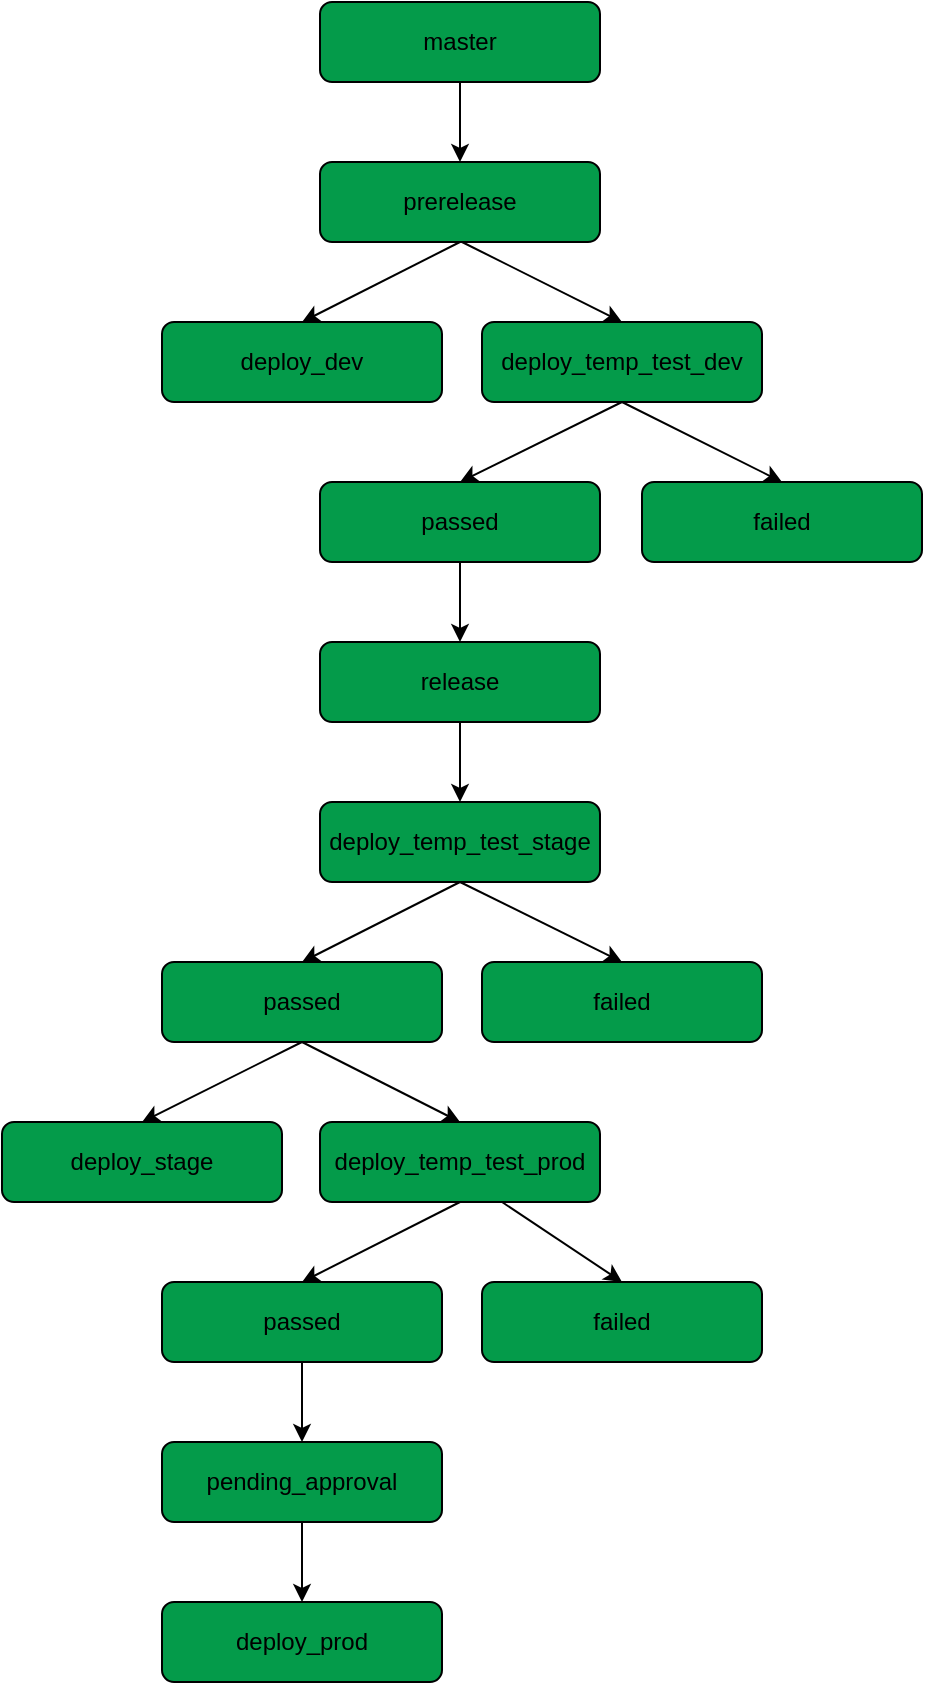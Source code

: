 <mxfile version="13.1.3">
    <diagram id="6hGFLwfOUW9BJ-s0fimq" name="Page-1">
        <mxGraphModel dx="637" dy="698" grid="1" gridSize="10" guides="1" tooltips="1" connect="1" arrows="1" fold="1" page="1" pageScale="1" pageWidth="827" pageHeight="1169" math="0" shadow="0">
            <root>
                <mxCell id="0"/>
                <mxCell id="1" parent="0"/>
                <mxCell id="19" value="" style="edgeStyle=orthogonalEdgeStyle;rounded=0;orthogonalLoop=1;jettySize=auto;html=1;" parent="1" source="2" target="6" edge="1">
                    <mxGeometry relative="1" as="geometry"/>
                </mxCell>
                <mxCell id="2" value="master" style="rounded=1;whiteSpace=wrap;html=1;fillColor=#049B4A;" parent="1" vertex="1">
                    <mxGeometry x="339" y="40" width="140" height="40" as="geometry"/>
                </mxCell>
                <mxCell id="3" value="deploy_prod" style="rounded=1;whiteSpace=wrap;html=1;fillColor=#049B4A;" parent="1" vertex="1">
                    <mxGeometry x="260" y="840" width="140" height="40" as="geometry"/>
                </mxCell>
                <mxCell id="5" value="deploy_dev" style="rounded=1;whiteSpace=wrap;html=1;fillColor=#049B4A;" parent="1" vertex="1">
                    <mxGeometry x="260" y="200" width="140" height="40" as="geometry"/>
                </mxCell>
                <mxCell id="6" value="prerelease" style="rounded=1;whiteSpace=wrap;html=1;fillColor=#049B4A;" parent="1" vertex="1">
                    <mxGeometry x="339" y="120" width="140" height="40" as="geometry"/>
                </mxCell>
                <mxCell id="28" value="" style="edgeStyle=orthogonalEdgeStyle;rounded=0;orthogonalLoop=1;jettySize=auto;html=1;" parent="1" source="7" target="11" edge="1">
                    <mxGeometry relative="1" as="geometry"/>
                </mxCell>
                <mxCell id="7" value="release" style="rounded=1;whiteSpace=wrap;html=1;fillColor=#049B4A;" parent="1" vertex="1">
                    <mxGeometry x="339" y="360" width="140" height="40" as="geometry"/>
                </mxCell>
                <mxCell id="33" value="" style="edgeStyle=orthogonalEdgeStyle;rounded=0;orthogonalLoop=1;jettySize=auto;html=1;" parent="1" source="8" target="18" edge="1">
                    <mxGeometry relative="1" as="geometry"/>
                </mxCell>
                <mxCell id="8" value="passed" style="rounded=1;whiteSpace=wrap;html=1;fillColor=#049B4A;" parent="1" vertex="1">
                    <mxGeometry x="260" y="680" width="140" height="40" as="geometry"/>
                </mxCell>
                <mxCell id="9" value="deploy_stage" style="rounded=1;whiteSpace=wrap;html=1;fillColor=#049B4A;" parent="1" vertex="1">
                    <mxGeometry x="180" y="600" width="140" height="40" as="geometry"/>
                </mxCell>
                <mxCell id="10" value="deploy_temp_test_dev" style="rounded=1;whiteSpace=wrap;html=1;fillColor=#049B4A;" parent="1" vertex="1">
                    <mxGeometry x="420" y="200" width="140" height="40" as="geometry"/>
                </mxCell>
                <mxCell id="11" value="deploy_temp_test_stage" style="rounded=1;whiteSpace=wrap;html=1;fillColor=#049B4A;" parent="1" vertex="1">
                    <mxGeometry x="339" y="440" width="140" height="40" as="geometry"/>
                </mxCell>
                <mxCell id="12" value="deploy_temp_test_prod" style="rounded=1;whiteSpace=wrap;html=1;fillColor=#049B4A;" parent="1" vertex="1">
                    <mxGeometry x="339" y="600" width="140" height="40" as="geometry"/>
                </mxCell>
                <mxCell id="27" value="" style="edgeStyle=orthogonalEdgeStyle;rounded=0;orthogonalLoop=1;jettySize=auto;html=1;" parent="1" source="13" target="7" edge="1">
                    <mxGeometry relative="1" as="geometry"/>
                </mxCell>
                <mxCell id="13" value="passed" style="rounded=1;whiteSpace=wrap;html=1;fillColor=#049B4A;" parent="1" vertex="1">
                    <mxGeometry x="339" y="280" width="140" height="40" as="geometry"/>
                </mxCell>
                <mxCell id="14" value="passed" style="rounded=1;whiteSpace=wrap;html=1;fillColor=#049B4A;" parent="1" vertex="1">
                    <mxGeometry x="260" y="520" width="140" height="40" as="geometry"/>
                </mxCell>
                <mxCell id="15" value="failed" style="rounded=1;whiteSpace=wrap;html=1;fillColor=#049B4A;" parent="1" vertex="1">
                    <mxGeometry x="500" y="280" width="140" height="40" as="geometry"/>
                </mxCell>
                <mxCell id="16" value="failed" style="rounded=1;whiteSpace=wrap;html=1;fillColor=#049B4A;" parent="1" vertex="1">
                    <mxGeometry x="420" y="520" width="140" height="40" as="geometry"/>
                </mxCell>
                <mxCell id="17" value="failed" style="rounded=1;whiteSpace=wrap;html=1;fillColor=#049B4A;" parent="1" vertex="1">
                    <mxGeometry x="420" y="680" width="140" height="40" as="geometry"/>
                </mxCell>
                <mxCell id="34" value="" style="edgeStyle=orthogonalEdgeStyle;rounded=0;orthogonalLoop=1;jettySize=auto;html=1;" parent="1" source="18" target="3" edge="1">
                    <mxGeometry relative="1" as="geometry"/>
                </mxCell>
                <mxCell id="18" value="pending_approval" style="rounded=1;whiteSpace=wrap;html=1;fillColor=#049B4A;" parent="1" vertex="1">
                    <mxGeometry x="260" y="760" width="140" height="40" as="geometry"/>
                </mxCell>
                <mxCell id="23" value="" style="endArrow=classic;html=1;exitX=0.5;exitY=1;exitDx=0;exitDy=0;entryX=0.5;entryY=0;entryDx=0;entryDy=0;" parent="1" source="6" target="5" edge="1">
                    <mxGeometry width="50" height="50" relative="1" as="geometry">
                        <mxPoint x="230" y="170" as="sourcePoint"/>
                        <mxPoint x="280" y="120" as="targetPoint"/>
                    </mxGeometry>
                </mxCell>
                <mxCell id="24" value="" style="endArrow=classic;html=1;entryX=0.5;entryY=0;entryDx=0;entryDy=0;" parent="1" target="10" edge="1">
                    <mxGeometry width="50" height="50" relative="1" as="geometry">
                        <mxPoint x="410" y="160" as="sourcePoint"/>
                        <mxPoint x="319" y="210" as="targetPoint"/>
                    </mxGeometry>
                </mxCell>
                <mxCell id="25" value="" style="endArrow=classic;html=1;entryX=0.5;entryY=0;entryDx=0;entryDy=0;exitX=0.5;exitY=1;exitDx=0;exitDy=0;" parent="1" source="10" target="13" edge="1">
                    <mxGeometry width="50" height="50" relative="1" as="geometry">
                        <mxPoint x="500" y="240" as="sourcePoint"/>
                        <mxPoint x="410" y="280" as="targetPoint"/>
                    </mxGeometry>
                </mxCell>
                <mxCell id="26" value="" style="endArrow=classic;html=1;exitX=0.5;exitY=1;exitDx=0;exitDy=0;entryX=0.5;entryY=0;entryDx=0;entryDy=0;" parent="1" source="10" target="15" edge="1">
                    <mxGeometry width="50" height="50" relative="1" as="geometry">
                        <mxPoint x="429" y="190" as="sourcePoint"/>
                        <mxPoint x="339" y="230" as="targetPoint"/>
                    </mxGeometry>
                </mxCell>
                <mxCell id="29" value="" style="endArrow=classic;html=1;exitX=0.5;exitY=1;exitDx=0;exitDy=0;entryX=0.5;entryY=0;entryDx=0;entryDy=0;" parent="1" source="11" target="14" edge="1">
                    <mxGeometry width="50" height="50" relative="1" as="geometry">
                        <mxPoint x="439" y="200" as="sourcePoint"/>
                        <mxPoint x="349" y="240" as="targetPoint"/>
                    </mxGeometry>
                </mxCell>
                <mxCell id="30" value="" style="endArrow=classic;html=1;exitX=0.5;exitY=1;exitDx=0;exitDy=0;entryX=0.5;entryY=0;entryDx=0;entryDy=0;" parent="1" source="11" target="16" edge="1">
                    <mxGeometry width="50" height="50" relative="1" as="geometry">
                        <mxPoint x="449" y="210" as="sourcePoint"/>
                        <mxPoint x="359" y="250" as="targetPoint"/>
                    </mxGeometry>
                </mxCell>
                <mxCell id="31" value="" style="endArrow=classic;html=1;exitX=0.5;exitY=1;exitDx=0;exitDy=0;entryX=0.5;entryY=0;entryDx=0;entryDy=0;" parent="1" source="14" target="9" edge="1">
                    <mxGeometry width="50" height="50" relative="1" as="geometry">
                        <mxPoint x="459" y="220" as="sourcePoint"/>
                        <mxPoint x="369" y="260" as="targetPoint"/>
                    </mxGeometry>
                </mxCell>
                <mxCell id="32" value="" style="endArrow=classic;html=1;exitX=0.5;exitY=1;exitDx=0;exitDy=0;entryX=0.5;entryY=0;entryDx=0;entryDy=0;" parent="1" source="14" target="12" edge="1">
                    <mxGeometry width="50" height="50" relative="1" as="geometry">
                        <mxPoint x="469" y="230" as="sourcePoint"/>
                        <mxPoint x="379" y="270" as="targetPoint"/>
                    </mxGeometry>
                </mxCell>
                <mxCell id="35" value="" style="endArrow=classic;html=1;exitX=0.5;exitY=1;exitDx=0;exitDy=0;entryX=0.5;entryY=0;entryDx=0;entryDy=0;" parent="1" source="12" target="8" edge="1">
                    <mxGeometry width="50" height="50" relative="1" as="geometry">
                        <mxPoint x="479" y="240" as="sourcePoint"/>
                        <mxPoint x="389" y="280" as="targetPoint"/>
                    </mxGeometry>
                </mxCell>
                <mxCell id="36" value="" style="endArrow=classic;html=1;entryX=0.5;entryY=0;entryDx=0;entryDy=0;" parent="1" target="17" edge="1">
                    <mxGeometry width="50" height="50" relative="1" as="geometry">
                        <mxPoint x="430" y="640" as="sourcePoint"/>
                        <mxPoint x="305" y="690" as="targetPoint"/>
                    </mxGeometry>
                </mxCell>
            </root>
        </mxGraphModel>
    </diagram>
</mxfile>